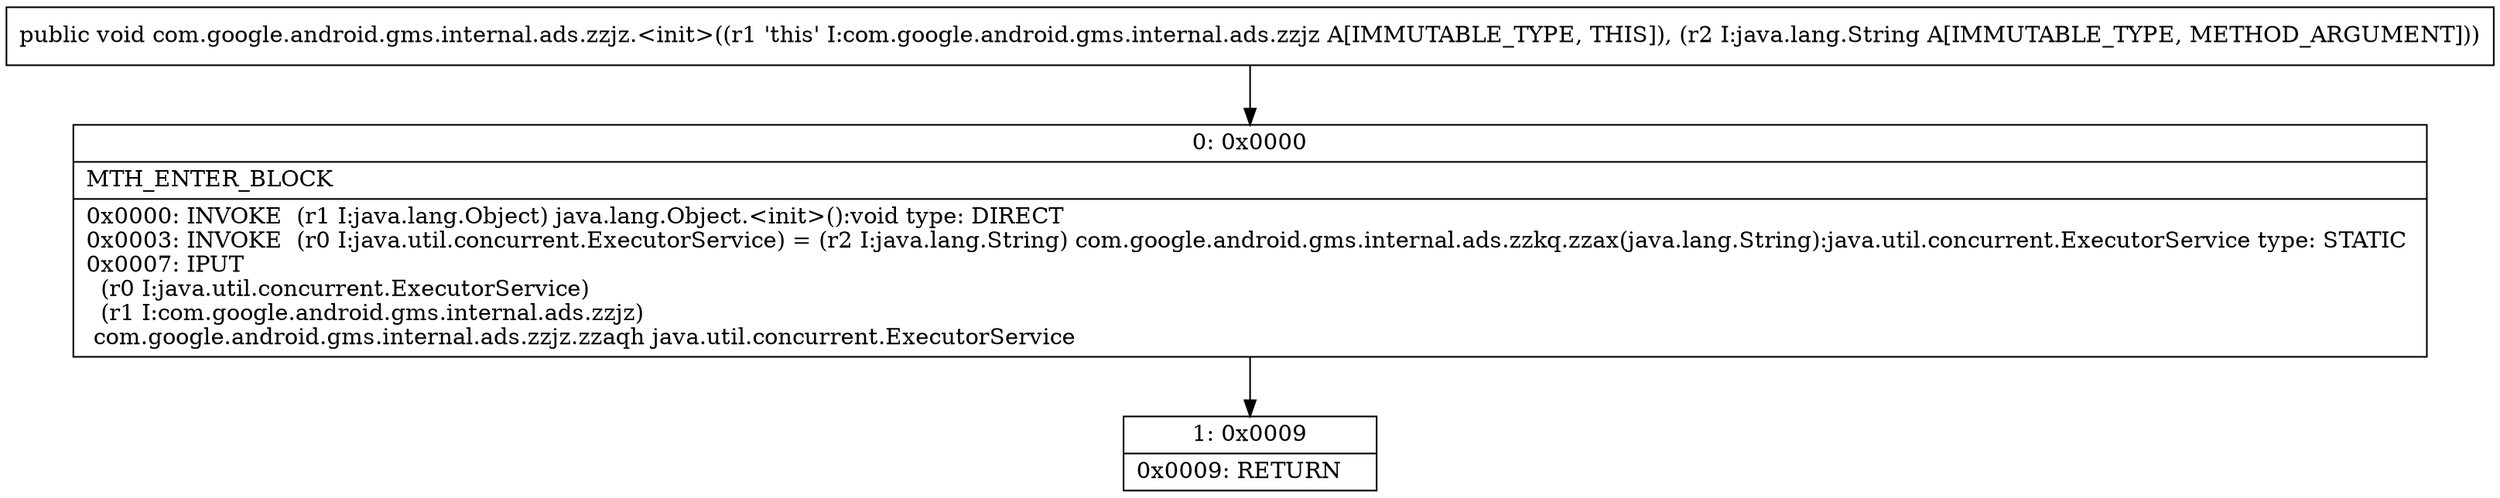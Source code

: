 digraph "CFG forcom.google.android.gms.internal.ads.zzjz.\<init\>(Ljava\/lang\/String;)V" {
Node_0 [shape=record,label="{0\:\ 0x0000|MTH_ENTER_BLOCK\l|0x0000: INVOKE  (r1 I:java.lang.Object) java.lang.Object.\<init\>():void type: DIRECT \l0x0003: INVOKE  (r0 I:java.util.concurrent.ExecutorService) = (r2 I:java.lang.String) com.google.android.gms.internal.ads.zzkq.zzax(java.lang.String):java.util.concurrent.ExecutorService type: STATIC \l0x0007: IPUT  \l  (r0 I:java.util.concurrent.ExecutorService)\l  (r1 I:com.google.android.gms.internal.ads.zzjz)\l com.google.android.gms.internal.ads.zzjz.zzaqh java.util.concurrent.ExecutorService \l}"];
Node_1 [shape=record,label="{1\:\ 0x0009|0x0009: RETURN   \l}"];
MethodNode[shape=record,label="{public void com.google.android.gms.internal.ads.zzjz.\<init\>((r1 'this' I:com.google.android.gms.internal.ads.zzjz A[IMMUTABLE_TYPE, THIS]), (r2 I:java.lang.String A[IMMUTABLE_TYPE, METHOD_ARGUMENT])) }"];
MethodNode -> Node_0;
Node_0 -> Node_1;
}

